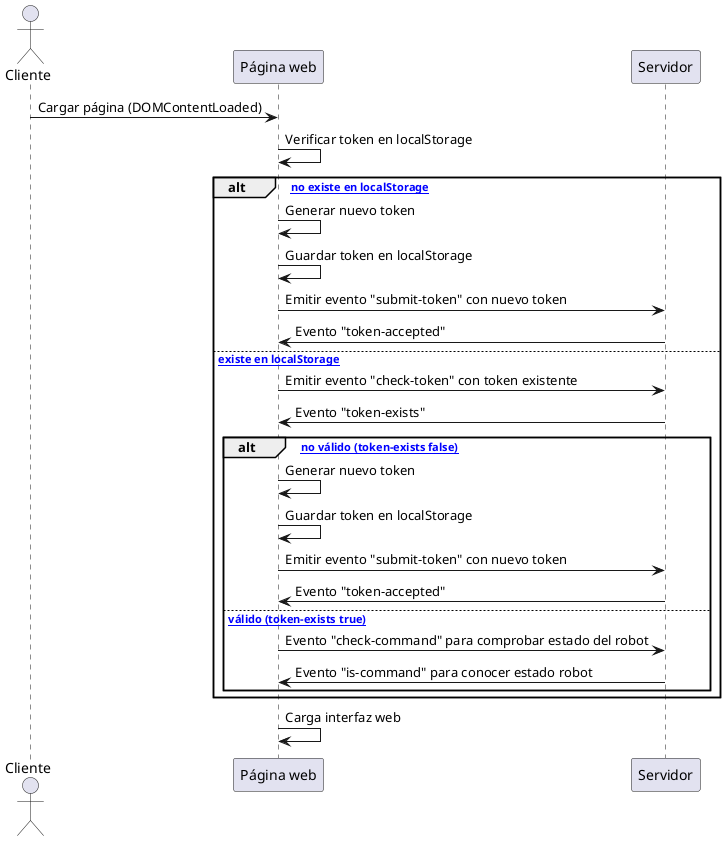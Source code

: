 @startuml
actor Cliente
participant "Página web" as PaginaWeb
participant Servidor

Cliente -> PaginaWeb: Cargar página (DOMContentLoaded)
PaginaWeb -> PaginaWeb: Verificar token en localStorage
alt [Token no existe en localStorage]
    PaginaWeb -> PaginaWeb: Generar nuevo token
    PaginaWeb -> PaginaWeb: Guardar token en localStorage
    PaginaWeb -> Servidor: Emitir evento "submit-token" con nuevo token
    Servidor -> PaginaWeb: Evento "token-accepted"
else [Token existe en localStorage]
    PaginaWeb -> Servidor: Emitir evento "check-token" con token existente
    Servidor -> PaginaWeb: Evento "token-exists"
    alt [Token no válido (token-exists false)]
        PaginaWeb -> PaginaWeb: Generar nuevo token
        PaginaWeb -> PaginaWeb: Guardar token en localStorage
        PaginaWeb -> Servidor: Emitir evento "submit-token" con nuevo token
        Servidor -> PaginaWeb: Evento "token-accepted"
    else [Token válido (token-exists true)]
        PaginaWeb -> Servidor: Evento "check-command" para comprobar estado del robot
        Servidor -> PaginaWeb: Evento "is-command" para conocer estado robot
    end
end

PaginaWeb -> PaginaWeb: Carga interfaz web
@enduml